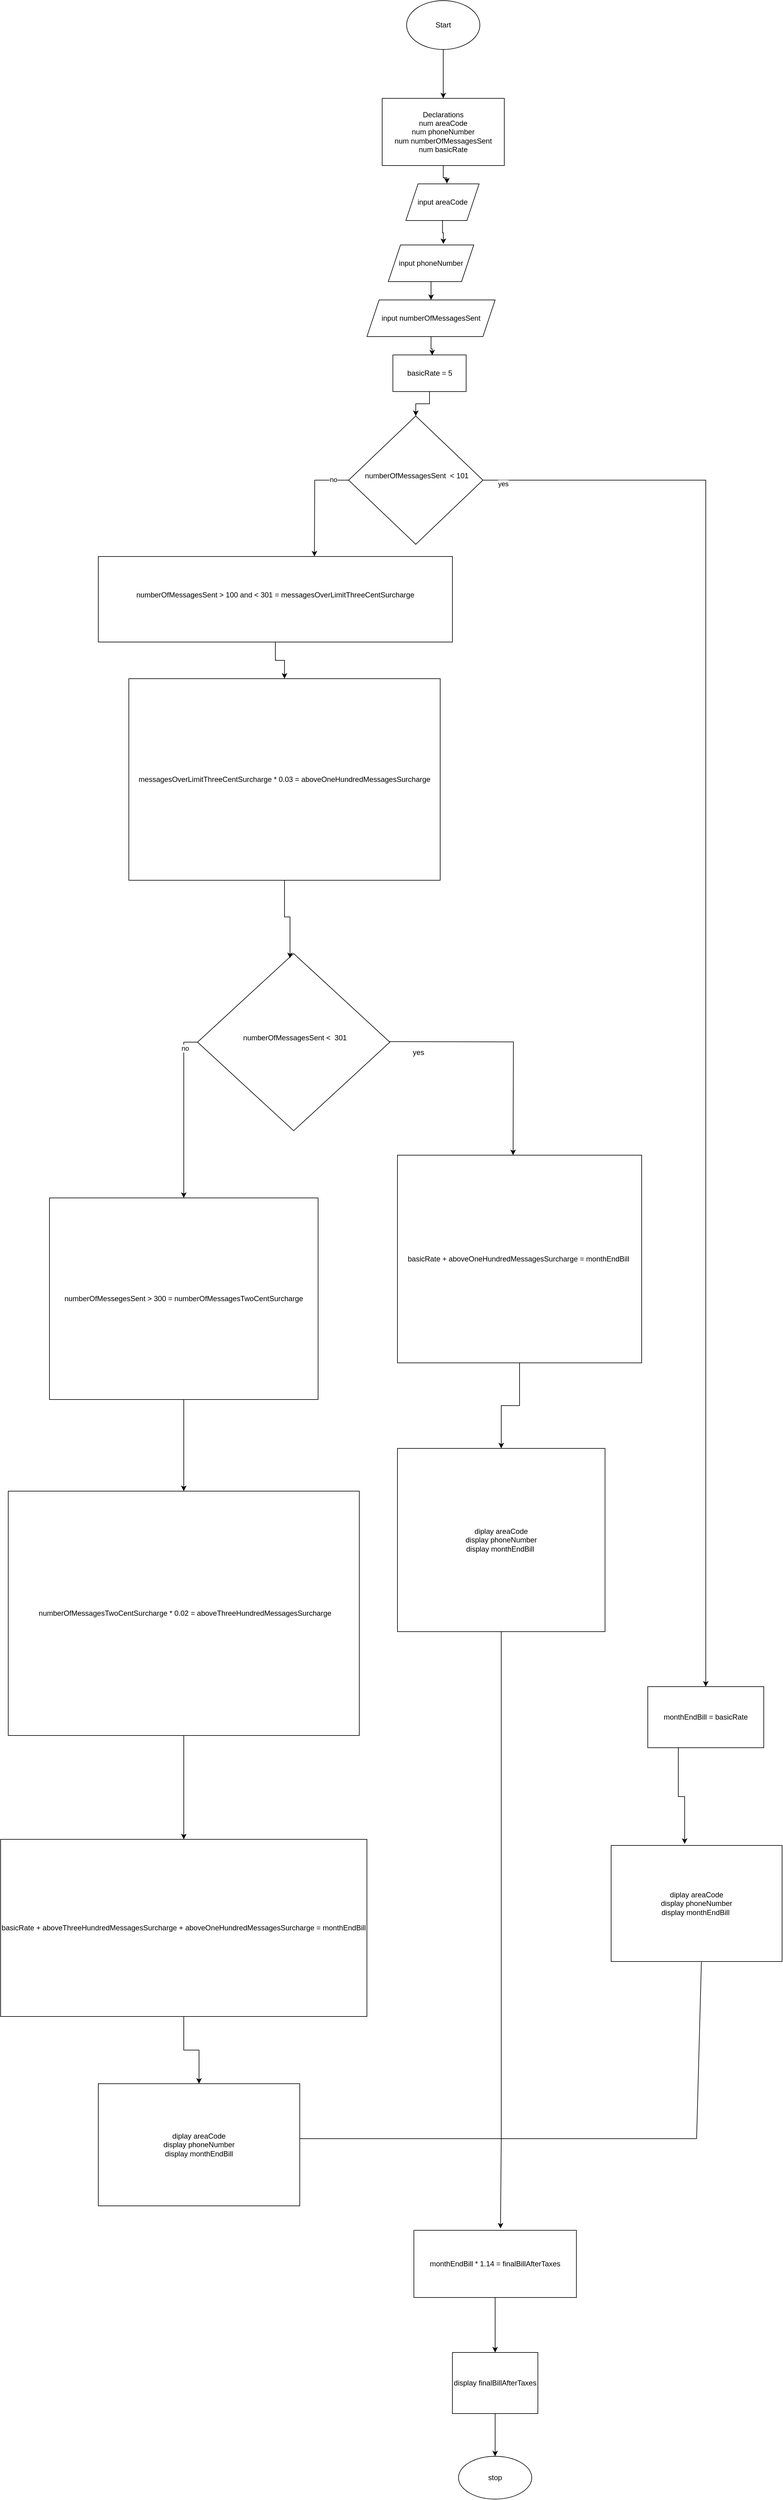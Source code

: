<mxfile version="28.0.4">
  <diagram name="Page-1" id="jbJS7LYxs2nJONLgUeLP">
    <mxGraphModel dx="2008" dy="1796" grid="1" gridSize="10" guides="1" tooltips="1" connect="1" arrows="1" fold="1" page="1" pageScale="1" pageWidth="850" pageHeight="1100" math="0" shadow="0">
      <root>
        <mxCell id="0" />
        <mxCell id="1" parent="0" />
        <mxCell id="dNzHhPzTcEyxQCaCqJUd-50" style="edgeStyle=orthogonalEdgeStyle;rounded=0;orthogonalLoop=1;jettySize=auto;html=1;" edge="1" parent="1" source="dNzHhPzTcEyxQCaCqJUd-1" target="dNzHhPzTcEyxQCaCqJUd-2">
          <mxGeometry relative="1" as="geometry" />
        </mxCell>
        <mxCell id="dNzHhPzTcEyxQCaCqJUd-1" value="Start" style="ellipse;whiteSpace=wrap;html=1;" vertex="1" parent="1">
          <mxGeometry x="405" y="-180" width="120" height="80" as="geometry" />
        </mxCell>
        <mxCell id="dNzHhPzTcEyxQCaCqJUd-2" value="Declarations&lt;div&gt;&lt;div&gt;num areaCode&lt;/div&gt;&lt;div&gt;&lt;span style=&quot;background-color: transparent; color: light-dark(rgb(0, 0, 0), rgb(255, 255, 255));&quot;&gt;num phoneNumber&lt;/span&gt;&lt;/div&gt;&lt;div&gt;&lt;span style=&quot;background-color: transparent; color: light-dark(rgb(0, 0, 0), rgb(255, 255, 255));&quot;&gt;num&lt;/span&gt;&lt;span style=&quot;background-color: transparent; color: light-dark(rgb(0, 0, 0), rgb(255, 255, 255));&quot;&gt;&amp;nbsp;numberOfMessagesSent&lt;/span&gt;&lt;/div&gt;&lt;div&gt;num basicRate&lt;/div&gt;&lt;/div&gt;" style="rounded=0;whiteSpace=wrap;html=1;" vertex="1" parent="1">
          <mxGeometry x="365" y="-20" width="200" height="110" as="geometry" />
        </mxCell>
        <mxCell id="dNzHhPzTcEyxQCaCqJUd-4" value="input numberOfMessagesSent" style="shape=parallelogram;perimeter=parallelogramPerimeter;whiteSpace=wrap;html=1;fixedSize=1;" vertex="1" parent="1">
          <mxGeometry x="340" y="310" width="210" height="60" as="geometry" />
        </mxCell>
        <mxCell id="dNzHhPzTcEyxQCaCqJUd-43" style="edgeStyle=orthogonalEdgeStyle;rounded=0;orthogonalLoop=1;jettySize=auto;html=1;entryX=0.5;entryY=0;entryDx=0;entryDy=0;" edge="1" parent="1" source="dNzHhPzTcEyxQCaCqJUd-5" target="dNzHhPzTcEyxQCaCqJUd-8">
          <mxGeometry relative="1" as="geometry" />
        </mxCell>
        <mxCell id="dNzHhPzTcEyxQCaCqJUd-5" value="basicRate = 5" style="rounded=0;whiteSpace=wrap;html=1;" vertex="1" parent="1">
          <mxGeometry x="382.5" y="400" width="120" height="60" as="geometry" />
        </mxCell>
        <mxCell id="dNzHhPzTcEyxQCaCqJUd-8" value="&lt;span style=&quot;color: light-dark(rgb(0, 0, 0), rgb(255, 255, 255)); background-color: transparent;&quot;&gt;&amp;nbsp;numberOfMessagesSent&amp;nbsp; &amp;lt; 101&lt;/span&gt;&lt;div&gt;&lt;span style=&quot;color: light-dark(rgb(0, 0, 0), rgb(255, 255, 255)); background-color: transparent;&quot;&gt;&lt;br&gt;&lt;/span&gt;&lt;/div&gt;" style="rhombus;whiteSpace=wrap;html=1;" vertex="1" parent="1">
          <mxGeometry x="310" y="500" width="220" height="210" as="geometry" />
        </mxCell>
        <mxCell id="dNzHhPzTcEyxQCaCqJUd-10" style="edgeStyle=orthogonalEdgeStyle;rounded=0;orthogonalLoop=1;jettySize=auto;html=1;entryX=0.52;entryY=0.105;entryDx=0;entryDy=0;entryPerimeter=0;exitX=0;exitY=0.5;exitDx=0;exitDy=0;" edge="1" parent="1" source="dNzHhPzTcEyxQCaCqJUd-8">
          <mxGeometry relative="1" as="geometry">
            <mxPoint x="254" y="729.9" as="targetPoint" />
          </mxGeometry>
        </mxCell>
        <mxCell id="dNzHhPzTcEyxQCaCqJUd-11" value="no" style="edgeLabel;html=1;align=center;verticalAlign=middle;resizable=0;points=[];" vertex="1" connectable="0" parent="dNzHhPzTcEyxQCaCqJUd-10">
          <mxGeometry x="-0.72" y="-1" relative="1" as="geometry">
            <mxPoint as="offset" />
          </mxGeometry>
        </mxCell>
        <mxCell id="dNzHhPzTcEyxQCaCqJUd-32" style="edgeStyle=orthogonalEdgeStyle;rounded=0;orthogonalLoop=1;jettySize=auto;html=1;" edge="1" parent="1" source="dNzHhPzTcEyxQCaCqJUd-12" target="dNzHhPzTcEyxQCaCqJUd-22">
          <mxGeometry relative="1" as="geometry" />
        </mxCell>
        <mxCell id="dNzHhPzTcEyxQCaCqJUd-12" value="&lt;span style=&quot;color: light-dark(rgb(0, 0, 0), rgb(255, 255, 255)); background-color: transparent;&quot;&gt;&amp;nbsp;numberOfMessagesSent &amp;gt; 100 and &amp;lt; 301 = messagesOverLimitThreeCentSurcharge&amp;nbsp;&lt;/span&gt;&lt;div&gt;&lt;span style=&quot;color: light-dark(rgb(0, 0, 0), rgb(255, 255, 255)); background-color: transparent;&quot;&gt;&lt;br&gt;&lt;/span&gt;&lt;/div&gt;" style="rounded=0;whiteSpace=wrap;html=1;" vertex="1" parent="1">
          <mxGeometry x="-100" y="730" width="580" height="140" as="geometry" />
        </mxCell>
        <mxCell id="dNzHhPzTcEyxQCaCqJUd-18" style="edgeStyle=orthogonalEdgeStyle;rounded=0;orthogonalLoop=1;jettySize=auto;html=1;entryX=0.5;entryY=0;entryDx=0;entryDy=0;exitX=0;exitY=0.5;exitDx=0;exitDy=0;" edge="1" parent="1" source="dNzHhPzTcEyxQCaCqJUd-14" target="dNzHhPzTcEyxQCaCqJUd-17">
          <mxGeometry relative="1" as="geometry" />
        </mxCell>
        <mxCell id="dNzHhPzTcEyxQCaCqJUd-19" value="no" style="edgeLabel;html=1;align=center;verticalAlign=middle;resizable=0;points=[];" vertex="1" connectable="0" parent="dNzHhPzTcEyxQCaCqJUd-18">
          <mxGeometry x="-0.764" y="2" relative="1" as="geometry">
            <mxPoint as="offset" />
          </mxGeometry>
        </mxCell>
        <mxCell id="dNzHhPzTcEyxQCaCqJUd-37" style="edgeStyle=orthogonalEdgeStyle;rounded=0;orthogonalLoop=1;jettySize=auto;html=1;entryX=0.697;entryY=0.01;entryDx=0;entryDy=0;entryPerimeter=0;exitX=0.975;exitY=0.497;exitDx=0;exitDy=0;exitPerimeter=0;" edge="1" parent="1">
          <mxGeometry relative="1" as="geometry">
            <mxPoint x="579.43" y="1710" as="targetPoint" />
            <mxPoint x="373.405" y="1524.13" as="sourcePoint" />
          </mxGeometry>
        </mxCell>
        <mxCell id="dNzHhPzTcEyxQCaCqJUd-14" value="&lt;span style=&quot;color: light-dark(rgb(0, 0, 0), rgb(255, 255, 255)); background-color: transparent;&quot;&gt;&amp;nbsp;numberOfMessagesSent &amp;lt;&amp;nbsp; 301&lt;/span&gt;&lt;div&gt;&lt;span style=&quot;color: light-dark(rgb(0, 0, 0), rgb(255, 255, 255)); background-color: transparent;&quot;&gt;&lt;br&gt;&lt;/span&gt;&lt;/div&gt;" style="rhombus;whiteSpace=wrap;html=1;" vertex="1" parent="1">
          <mxGeometry x="62.5" y="1380" width="315" height="290" as="geometry" />
        </mxCell>
        <mxCell id="dNzHhPzTcEyxQCaCqJUd-34" style="edgeStyle=orthogonalEdgeStyle;rounded=0;orthogonalLoop=1;jettySize=auto;html=1;" edge="1" parent="1" source="dNzHhPzTcEyxQCaCqJUd-17" target="dNzHhPzTcEyxQCaCqJUd-23">
          <mxGeometry relative="1" as="geometry" />
        </mxCell>
        <mxCell id="dNzHhPzTcEyxQCaCqJUd-17" value="numberOfMessegesSent &amp;gt; 300 = numberOfMessagesTwoCentSurcharge" style="rounded=0;whiteSpace=wrap;html=1;" vertex="1" parent="1">
          <mxGeometry x="-180" y="1780" width="440" height="330" as="geometry" />
        </mxCell>
        <mxCell id="dNzHhPzTcEyxQCaCqJUd-20" value="input areaCode" style="shape=parallelogram;perimeter=parallelogramPerimeter;whiteSpace=wrap;html=1;fixedSize=1;" vertex="1" parent="1">
          <mxGeometry x="403.78" y="120" width="120" height="60" as="geometry" />
        </mxCell>
        <mxCell id="dNzHhPzTcEyxQCaCqJUd-48" style="edgeStyle=orthogonalEdgeStyle;rounded=0;orthogonalLoop=1;jettySize=auto;html=1;" edge="1" parent="1" source="dNzHhPzTcEyxQCaCqJUd-21" target="dNzHhPzTcEyxQCaCqJUd-4">
          <mxGeometry relative="1" as="geometry" />
        </mxCell>
        <mxCell id="dNzHhPzTcEyxQCaCqJUd-21" value="input phoneNumber" style="shape=parallelogram;perimeter=parallelogramPerimeter;whiteSpace=wrap;html=1;fixedSize=1;" vertex="1" parent="1">
          <mxGeometry x="375" y="220" width="140" height="60" as="geometry" />
        </mxCell>
        <mxCell id="dNzHhPzTcEyxQCaCqJUd-22" value="messagesOverLimitThreeCentSurcharge * 0.03 = aboveOneHundredMessagesSurcharge" style="rounded=0;whiteSpace=wrap;html=1;" vertex="1" parent="1">
          <mxGeometry x="-50" y="930" width="510" height="330" as="geometry" />
        </mxCell>
        <mxCell id="dNzHhPzTcEyxQCaCqJUd-30" style="edgeStyle=orthogonalEdgeStyle;rounded=0;orthogonalLoop=1;jettySize=auto;html=1;" edge="1" parent="1" source="dNzHhPzTcEyxQCaCqJUd-23" target="dNzHhPzTcEyxQCaCqJUd-28">
          <mxGeometry relative="1" as="geometry" />
        </mxCell>
        <mxCell id="dNzHhPzTcEyxQCaCqJUd-23" value="&amp;nbsp;numberOfMessagesTwoCentSurcharge * 0.02 = aboveThreeHundredMessagesSurcharge" style="rounded=0;whiteSpace=wrap;html=1;" vertex="1" parent="1">
          <mxGeometry x="-247.5" y="2260" width="575" height="400" as="geometry" />
        </mxCell>
        <mxCell id="dNzHhPzTcEyxQCaCqJUd-27" value="&lt;div&gt;&lt;div&gt;diplay areaCode&lt;/div&gt;&lt;/div&gt;&lt;div&gt;&lt;span style=&quot;background-color: transparent; color: light-dark(rgb(0, 0, 0), rgb(255, 255, 255));&quot;&gt;display phoneNumber&lt;/span&gt;&lt;/div&gt;&lt;div&gt;&lt;span style=&quot;background-color: transparent; color: light-dark(rgb(0, 0, 0), rgb(255, 255, 255));&quot;&gt;display monthEndBill&lt;/span&gt;&lt;/div&gt;" style="rounded=0;whiteSpace=wrap;html=1;" vertex="1" parent="1">
          <mxGeometry x="-100" y="3230" width="330" height="200" as="geometry" />
        </mxCell>
        <mxCell id="dNzHhPzTcEyxQCaCqJUd-31" style="edgeStyle=orthogonalEdgeStyle;rounded=0;orthogonalLoop=1;jettySize=auto;html=1;" edge="1" parent="1" source="dNzHhPzTcEyxQCaCqJUd-28" target="dNzHhPzTcEyxQCaCqJUd-27">
          <mxGeometry relative="1" as="geometry" />
        </mxCell>
        <mxCell id="dNzHhPzTcEyxQCaCqJUd-28" value="basicRate + aboveThreeHundredMessagesSurcharge + aboveOneHundredMessagesSurcharge = monthEndBill" style="rounded=0;whiteSpace=wrap;html=1;" vertex="1" parent="1">
          <mxGeometry x="-260" y="2830" width="600" height="290" as="geometry" />
        </mxCell>
        <mxCell id="dNzHhPzTcEyxQCaCqJUd-29" value="yes" style="text;html=1;align=center;verticalAlign=middle;resizable=0;points=[];autosize=1;strokeColor=none;fillColor=none;" vertex="1" parent="1">
          <mxGeometry x="403.78" y="1526.6" width="40" height="30" as="geometry" />
        </mxCell>
        <mxCell id="dNzHhPzTcEyxQCaCqJUd-33" style="edgeStyle=orthogonalEdgeStyle;rounded=0;orthogonalLoop=1;jettySize=auto;html=1;entryX=0.481;entryY=0.026;entryDx=0;entryDy=0;entryPerimeter=0;" edge="1" parent="1" source="dNzHhPzTcEyxQCaCqJUd-22" target="dNzHhPzTcEyxQCaCqJUd-14">
          <mxGeometry relative="1" as="geometry" />
        </mxCell>
        <mxCell id="dNzHhPzTcEyxQCaCqJUd-35" value="&lt;div&gt;diplay areaCode&lt;/div&gt;display phoneNumber&lt;div&gt;display monthEndBill&lt;span style=&quot;background-color: transparent; color: light-dark(rgb(0, 0, 0), rgb(255, 255, 255));&quot;&gt;&amp;nbsp;&lt;/span&gt;&lt;/div&gt;" style="rounded=0;whiteSpace=wrap;html=1;" vertex="1" parent="1">
          <mxGeometry x="390" y="2190" width="340" height="300" as="geometry" />
        </mxCell>
        <mxCell id="dNzHhPzTcEyxQCaCqJUd-41" style="edgeStyle=orthogonalEdgeStyle;rounded=0;orthogonalLoop=1;jettySize=auto;html=1;" edge="1" parent="1" source="dNzHhPzTcEyxQCaCqJUd-36" target="dNzHhPzTcEyxQCaCqJUd-35">
          <mxGeometry relative="1" as="geometry" />
        </mxCell>
        <mxCell id="dNzHhPzTcEyxQCaCqJUd-36" value="basicRate +&amp;nbsp;aboveOneHundredMessagesSurcharge = monthEndBill&lt;span style=&quot;color: light-dark(rgb(0, 0, 0), rgb(255, 255, 255)); background-color: transparent;&quot;&gt;&amp;nbsp;&lt;/span&gt;" style="rounded=0;whiteSpace=wrap;html=1;" vertex="1" parent="1">
          <mxGeometry x="390" y="1710" width="400" height="340" as="geometry" />
        </mxCell>
        <mxCell id="dNzHhPzTcEyxQCaCqJUd-42" value="&lt;div&gt;&lt;div&gt;diplay areaCode&lt;/div&gt;&lt;/div&gt;&lt;div&gt;&lt;span style=&quot;background-color: transparent; color: light-dark(rgb(0, 0, 0), rgb(255, 255, 255));&quot;&gt;display phoneNumber&lt;/span&gt;&lt;/div&gt;&lt;div&gt;&lt;span style=&quot;background-color: transparent; color: light-dark(rgb(0, 0, 0), rgb(255, 255, 255));&quot;&gt;display&amp;nbsp;&lt;/span&gt;&lt;span style=&quot;background-color: transparent; color: light-dark(rgb(0, 0, 0), rgb(255, 255, 255));&quot;&gt;monthEndBill&lt;/span&gt;&lt;span style=&quot;background-color: transparent; color: light-dark(rgb(0, 0, 0), rgb(255, 255, 255));&quot;&gt;&amp;nbsp;&lt;/span&gt;&lt;/div&gt;" style="rounded=0;whiteSpace=wrap;html=1;" vertex="1" parent="1">
          <mxGeometry x="740" y="2840" width="280" height="190" as="geometry" />
        </mxCell>
        <mxCell id="dNzHhPzTcEyxQCaCqJUd-54" value="" style="endArrow=none;html=1;rounded=0;exitX=1;exitY=0.45;exitDx=0;exitDy=0;exitPerimeter=0;" edge="1" parent="1" source="dNzHhPzTcEyxQCaCqJUd-27">
          <mxGeometry width="50" height="50" relative="1" as="geometry">
            <mxPoint x="510" y="3650" as="sourcePoint" />
            <mxPoint x="880" y="3320" as="targetPoint" />
            <Array as="points">
              <mxPoint x="510" y="3320" />
            </Array>
          </mxGeometry>
        </mxCell>
        <mxCell id="dNzHhPzTcEyxQCaCqJUd-55" value="" style="endArrow=none;html=1;rounded=0;entryX=0.528;entryY=1.005;entryDx=0;entryDy=0;entryPerimeter=0;" edge="1" parent="1" target="dNzHhPzTcEyxQCaCqJUd-42">
          <mxGeometry width="50" height="50" relative="1" as="geometry">
            <mxPoint x="880" y="3320" as="sourcePoint" />
            <mxPoint x="640" y="3230" as="targetPoint" />
          </mxGeometry>
        </mxCell>
        <mxCell id="dNzHhPzTcEyxQCaCqJUd-56" value="" style="endArrow=none;html=1;rounded=0;entryX=0.5;entryY=1;entryDx=0;entryDy=0;" edge="1" parent="1" target="dNzHhPzTcEyxQCaCqJUd-35">
          <mxGeometry width="50" height="50" relative="1" as="geometry">
            <mxPoint x="560" y="3320.695" as="sourcePoint" />
            <mxPoint x="600" y="2540" as="targetPoint" />
          </mxGeometry>
        </mxCell>
        <mxCell id="dNzHhPzTcEyxQCaCqJUd-58" value="stop" style="ellipse;whiteSpace=wrap;html=1;" vertex="1" parent="1">
          <mxGeometry x="490" y="3840" width="120" height="70" as="geometry" />
        </mxCell>
        <mxCell id="dNzHhPzTcEyxQCaCqJUd-59" style="edgeStyle=orthogonalEdgeStyle;rounded=0;orthogonalLoop=1;jettySize=auto;html=1;entryX=0.537;entryY=0.011;entryDx=0;entryDy=0;entryPerimeter=0;" edge="1" parent="1" source="dNzHhPzTcEyxQCaCqJUd-4" target="dNzHhPzTcEyxQCaCqJUd-5">
          <mxGeometry relative="1" as="geometry" />
        </mxCell>
        <mxCell id="dNzHhPzTcEyxQCaCqJUd-60" style="edgeStyle=orthogonalEdgeStyle;rounded=0;orthogonalLoop=1;jettySize=auto;html=1;entryX=0.56;entryY=-0.011;entryDx=0;entryDy=0;entryPerimeter=0;" edge="1" parent="1" source="dNzHhPzTcEyxQCaCqJUd-2" target="dNzHhPzTcEyxQCaCqJUd-20">
          <mxGeometry relative="1" as="geometry" />
        </mxCell>
        <mxCell id="dNzHhPzTcEyxQCaCqJUd-61" style="edgeStyle=orthogonalEdgeStyle;rounded=0;orthogonalLoop=1;jettySize=auto;html=1;entryX=0.644;entryY=-0.026;entryDx=0;entryDy=0;entryPerimeter=0;" edge="1" parent="1" source="dNzHhPzTcEyxQCaCqJUd-20" target="dNzHhPzTcEyxQCaCqJUd-21">
          <mxGeometry relative="1" as="geometry" />
        </mxCell>
        <mxCell id="dNzHhPzTcEyxQCaCqJUd-64" value="monthEndBill = basicRate" style="rounded=0;whiteSpace=wrap;html=1;" vertex="1" parent="1">
          <mxGeometry x="800" y="2580" width="190" height="100" as="geometry" />
        </mxCell>
        <mxCell id="dNzHhPzTcEyxQCaCqJUd-65" style="edgeStyle=orthogonalEdgeStyle;rounded=0;orthogonalLoop=1;jettySize=auto;html=1;entryX=0.43;entryY=-0.014;entryDx=0;entryDy=0;entryPerimeter=0;" edge="1" parent="1" source="dNzHhPzTcEyxQCaCqJUd-64" target="dNzHhPzTcEyxQCaCqJUd-42">
          <mxGeometry relative="1" as="geometry">
            <Array as="points">
              <mxPoint x="850" y="2760" />
              <mxPoint x="860" y="2760" />
            </Array>
          </mxGeometry>
        </mxCell>
        <mxCell id="dNzHhPzTcEyxQCaCqJUd-68" style="edgeStyle=orthogonalEdgeStyle;rounded=0;orthogonalLoop=1;jettySize=auto;html=1;entryX=0.5;entryY=0;entryDx=0;entryDy=0;" edge="1" parent="1" source="dNzHhPzTcEyxQCaCqJUd-73" target="dNzHhPzTcEyxQCaCqJUd-58">
          <mxGeometry relative="1" as="geometry">
            <mxPoint x="550" y="3790" as="targetPoint" />
          </mxGeometry>
        </mxCell>
        <mxCell id="dNzHhPzTcEyxQCaCqJUd-66" value="monthEndBill * 1.14 = finalBillAfterTaxes" style="rounded=0;whiteSpace=wrap;html=1;" vertex="1" parent="1">
          <mxGeometry x="416.89" y="3470" width="266.22" height="110" as="geometry" />
        </mxCell>
        <mxCell id="dNzHhPzTcEyxQCaCqJUd-67" value="" style="endArrow=classic;html=1;rounded=0;entryX=0.533;entryY=-0.027;entryDx=0;entryDy=0;entryPerimeter=0;" edge="1" parent="1" target="dNzHhPzTcEyxQCaCqJUd-66">
          <mxGeometry width="50" height="50" relative="1" as="geometry">
            <mxPoint x="560" y="3320" as="sourcePoint" />
            <mxPoint x="610" y="3520" as="targetPoint" />
          </mxGeometry>
        </mxCell>
        <mxCell id="dNzHhPzTcEyxQCaCqJUd-71" style="edgeStyle=orthogonalEdgeStyle;rounded=0;orthogonalLoop=1;jettySize=auto;html=1;entryX=0.5;entryY=0;entryDx=0;entryDy=0;" edge="1" parent="1" source="dNzHhPzTcEyxQCaCqJUd-8" target="dNzHhPzTcEyxQCaCqJUd-64">
          <mxGeometry relative="1" as="geometry" />
        </mxCell>
        <mxCell id="dNzHhPzTcEyxQCaCqJUd-72" value="yes" style="edgeLabel;html=1;align=center;verticalAlign=middle;resizable=0;points=[];" vertex="1" connectable="0" parent="dNzHhPzTcEyxQCaCqJUd-71">
          <mxGeometry x="-0.972" y="-6" relative="1" as="geometry">
            <mxPoint as="offset" />
          </mxGeometry>
        </mxCell>
        <mxCell id="dNzHhPzTcEyxQCaCqJUd-74" value="" style="edgeStyle=orthogonalEdgeStyle;rounded=0;orthogonalLoop=1;jettySize=auto;html=1;entryX=0.5;entryY=0;entryDx=0;entryDy=0;" edge="1" parent="1" source="dNzHhPzTcEyxQCaCqJUd-66" target="dNzHhPzTcEyxQCaCqJUd-73">
          <mxGeometry relative="1" as="geometry">
            <mxPoint x="550" y="3840" as="targetPoint" />
            <mxPoint x="550" y="3580" as="sourcePoint" />
          </mxGeometry>
        </mxCell>
        <mxCell id="dNzHhPzTcEyxQCaCqJUd-73" value="display finalBillAfterTaxes" style="rounded=0;whiteSpace=wrap;html=1;" vertex="1" parent="1">
          <mxGeometry x="480" y="3670" width="140" height="100" as="geometry" />
        </mxCell>
      </root>
    </mxGraphModel>
  </diagram>
</mxfile>

